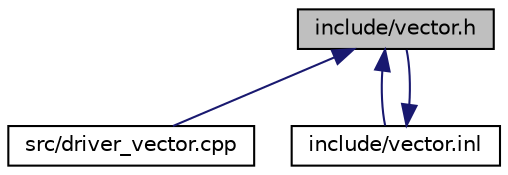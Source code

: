 digraph "include/vector.h"
{
  edge [fontname="Helvetica",fontsize="10",labelfontname="Helvetica",labelfontsize="10"];
  node [fontname="Helvetica",fontsize="10",shape=record];
  Node3 [label="include/vector.h",height=0.2,width=0.4,color="black", fillcolor="grey75", style="filled", fontcolor="black"];
  Node3 -> Node4 [dir="back",color="midnightblue",fontsize="10",style="solid"];
  Node4 [label="src/driver_vector.cpp",height=0.2,width=0.4,color="black", fillcolor="white", style="filled",URL="$d3/dcb/driver__vector_8cpp.html"];
  Node3 -> Node5 [dir="back",color="midnightblue",fontsize="10",style="solid"];
  Node5 [label="include/vector.inl",height=0.2,width=0.4,color="black", fillcolor="white", style="filled",URL="$df/d5f/vector_8inl.html"];
  Node5 -> Node3 [dir="back",color="midnightblue",fontsize="10",style="solid"];
}
